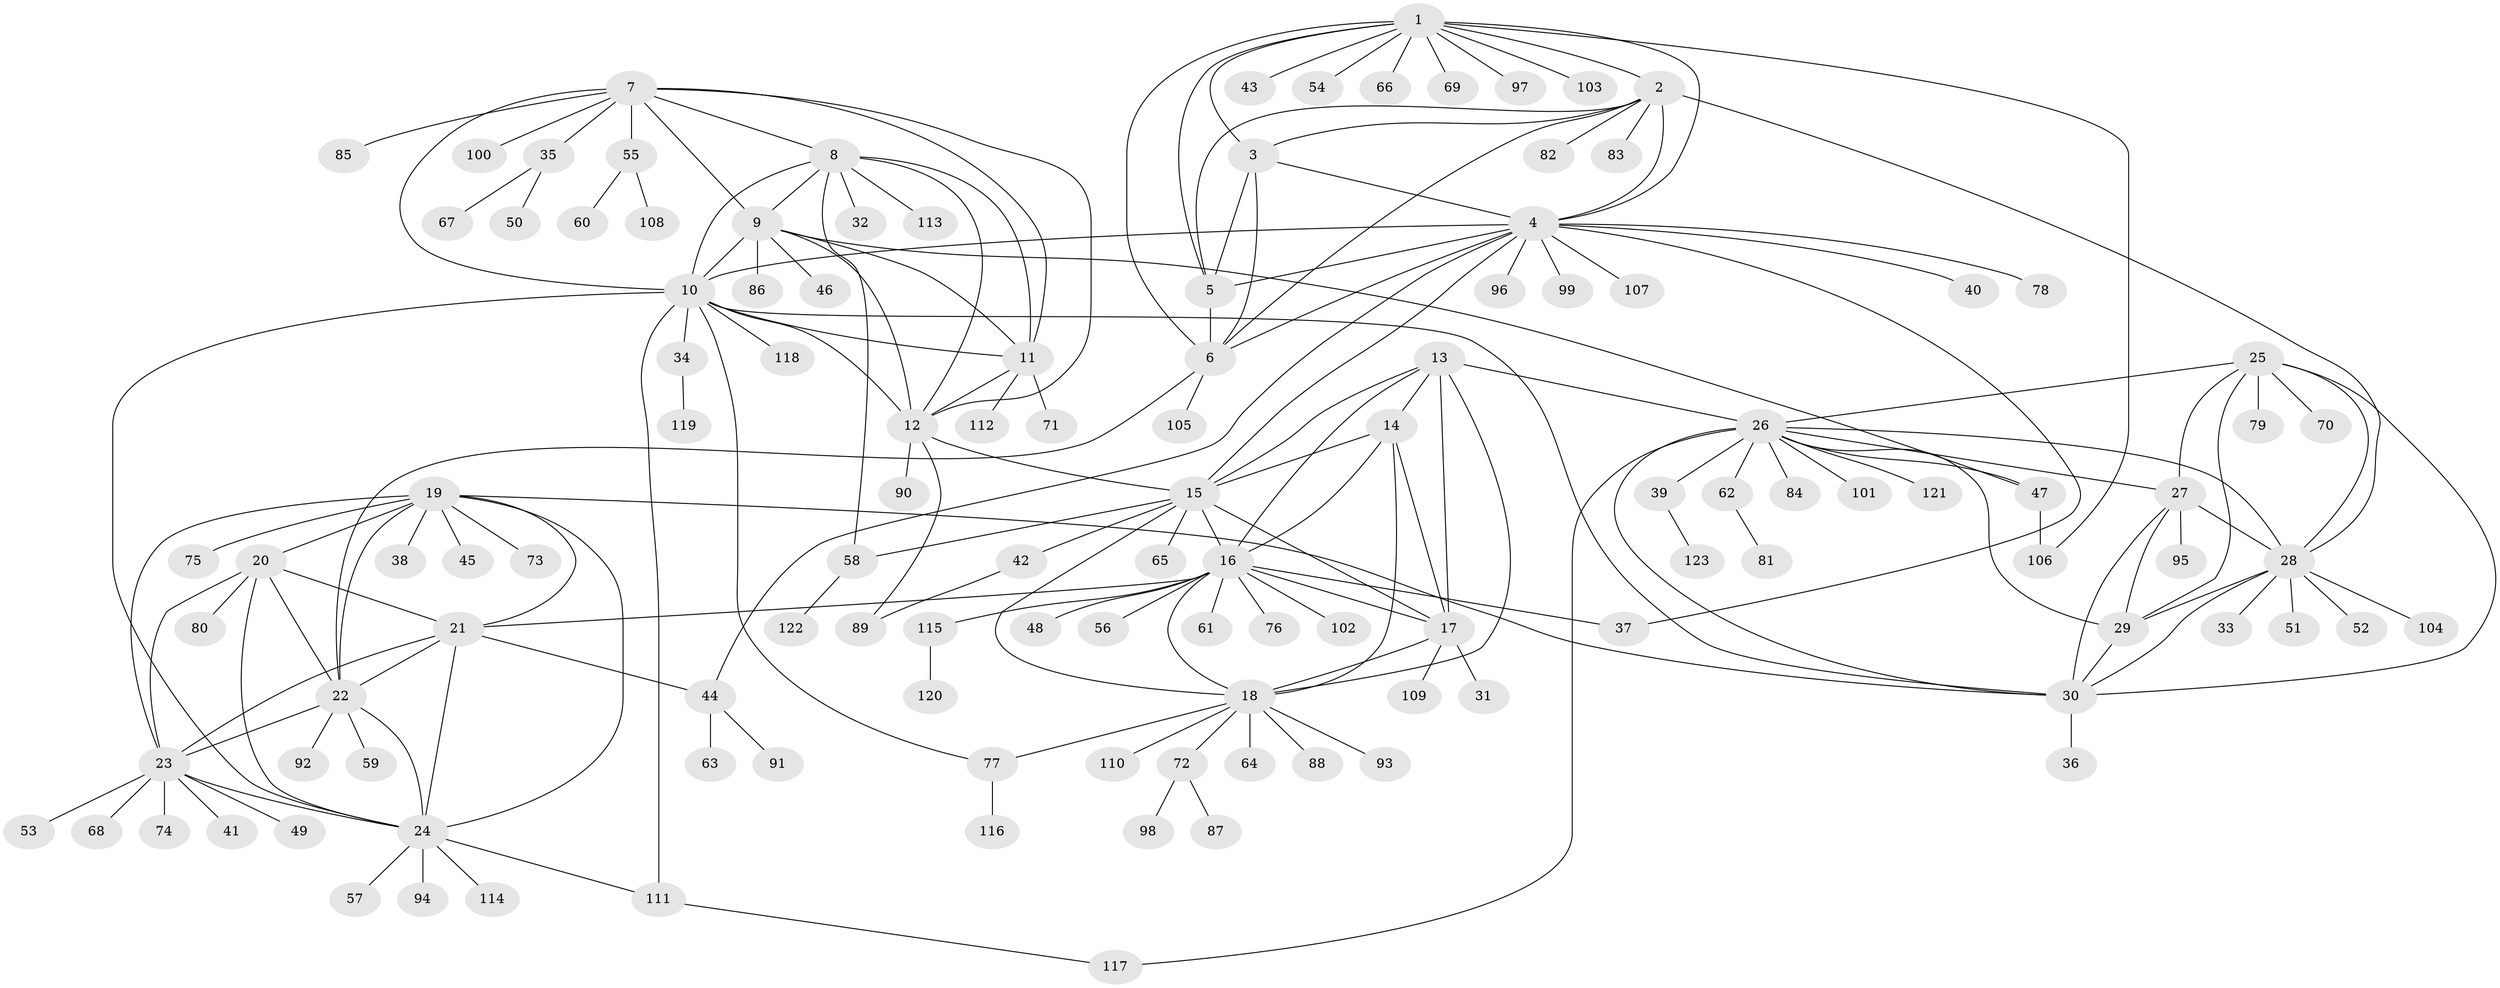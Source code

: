// coarse degree distribution, {10: 0.02040816326530612, 9: 0.02040816326530612, 4: 0.05102040816326531, 13: 0.02040816326530612, 6: 0.02040816326530612, 5: 0.02040816326530612, 12: 0.01020408163265306, 11: 0.04081632653061224, 7: 0.02040816326530612, 1: 0.6836734693877551, 2: 0.04081632653061224, 3: 0.05102040816326531}
// Generated by graph-tools (version 1.1) at 2025/52/02/27/25 19:52:19]
// undirected, 123 vertices, 187 edges
graph export_dot {
graph [start="1"]
  node [color=gray90,style=filled];
  1;
  2;
  3;
  4;
  5;
  6;
  7;
  8;
  9;
  10;
  11;
  12;
  13;
  14;
  15;
  16;
  17;
  18;
  19;
  20;
  21;
  22;
  23;
  24;
  25;
  26;
  27;
  28;
  29;
  30;
  31;
  32;
  33;
  34;
  35;
  36;
  37;
  38;
  39;
  40;
  41;
  42;
  43;
  44;
  45;
  46;
  47;
  48;
  49;
  50;
  51;
  52;
  53;
  54;
  55;
  56;
  57;
  58;
  59;
  60;
  61;
  62;
  63;
  64;
  65;
  66;
  67;
  68;
  69;
  70;
  71;
  72;
  73;
  74;
  75;
  76;
  77;
  78;
  79;
  80;
  81;
  82;
  83;
  84;
  85;
  86;
  87;
  88;
  89;
  90;
  91;
  92;
  93;
  94;
  95;
  96;
  97;
  98;
  99;
  100;
  101;
  102;
  103;
  104;
  105;
  106;
  107;
  108;
  109;
  110;
  111;
  112;
  113;
  114;
  115;
  116;
  117;
  118;
  119;
  120;
  121;
  122;
  123;
  1 -- 2;
  1 -- 3;
  1 -- 4;
  1 -- 5;
  1 -- 6;
  1 -- 43;
  1 -- 54;
  1 -- 66;
  1 -- 69;
  1 -- 97;
  1 -- 103;
  1 -- 106;
  2 -- 3;
  2 -- 4;
  2 -- 5;
  2 -- 6;
  2 -- 28;
  2 -- 82;
  2 -- 83;
  3 -- 4;
  3 -- 5;
  3 -- 6;
  4 -- 5;
  4 -- 6;
  4 -- 10;
  4 -- 15;
  4 -- 37;
  4 -- 40;
  4 -- 44;
  4 -- 78;
  4 -- 96;
  4 -- 99;
  4 -- 107;
  5 -- 6;
  6 -- 22;
  6 -- 105;
  7 -- 8;
  7 -- 9;
  7 -- 10;
  7 -- 11;
  7 -- 12;
  7 -- 35;
  7 -- 55;
  7 -- 85;
  7 -- 100;
  8 -- 9;
  8 -- 10;
  8 -- 11;
  8 -- 12;
  8 -- 32;
  8 -- 58;
  8 -- 113;
  9 -- 10;
  9 -- 11;
  9 -- 12;
  9 -- 46;
  9 -- 47;
  9 -- 86;
  10 -- 11;
  10 -- 12;
  10 -- 24;
  10 -- 30;
  10 -- 34;
  10 -- 77;
  10 -- 111;
  10 -- 118;
  11 -- 12;
  11 -- 71;
  11 -- 112;
  12 -- 15;
  12 -- 89;
  12 -- 90;
  13 -- 14;
  13 -- 15;
  13 -- 16;
  13 -- 17;
  13 -- 18;
  13 -- 26;
  14 -- 15;
  14 -- 16;
  14 -- 17;
  14 -- 18;
  15 -- 16;
  15 -- 17;
  15 -- 18;
  15 -- 42;
  15 -- 58;
  15 -- 65;
  16 -- 17;
  16 -- 18;
  16 -- 21;
  16 -- 37;
  16 -- 48;
  16 -- 56;
  16 -- 61;
  16 -- 76;
  16 -- 102;
  16 -- 115;
  17 -- 18;
  17 -- 31;
  17 -- 109;
  18 -- 64;
  18 -- 72;
  18 -- 77;
  18 -- 88;
  18 -- 93;
  18 -- 110;
  19 -- 20;
  19 -- 21;
  19 -- 22;
  19 -- 23;
  19 -- 24;
  19 -- 30;
  19 -- 38;
  19 -- 45;
  19 -- 73;
  19 -- 75;
  20 -- 21;
  20 -- 22;
  20 -- 23;
  20 -- 24;
  20 -- 80;
  21 -- 22;
  21 -- 23;
  21 -- 24;
  21 -- 44;
  22 -- 23;
  22 -- 24;
  22 -- 59;
  22 -- 92;
  23 -- 24;
  23 -- 41;
  23 -- 49;
  23 -- 53;
  23 -- 68;
  23 -- 74;
  24 -- 57;
  24 -- 94;
  24 -- 111;
  24 -- 114;
  25 -- 26;
  25 -- 27;
  25 -- 28;
  25 -- 29;
  25 -- 30;
  25 -- 70;
  25 -- 79;
  26 -- 27;
  26 -- 28;
  26 -- 29;
  26 -- 30;
  26 -- 39;
  26 -- 47;
  26 -- 62;
  26 -- 84;
  26 -- 101;
  26 -- 117;
  26 -- 121;
  27 -- 28;
  27 -- 29;
  27 -- 30;
  27 -- 95;
  28 -- 29;
  28 -- 30;
  28 -- 33;
  28 -- 51;
  28 -- 52;
  28 -- 104;
  29 -- 30;
  30 -- 36;
  34 -- 119;
  35 -- 50;
  35 -- 67;
  39 -- 123;
  42 -- 89;
  44 -- 63;
  44 -- 91;
  47 -- 106;
  55 -- 60;
  55 -- 108;
  58 -- 122;
  62 -- 81;
  72 -- 87;
  72 -- 98;
  77 -- 116;
  111 -- 117;
  115 -- 120;
}
